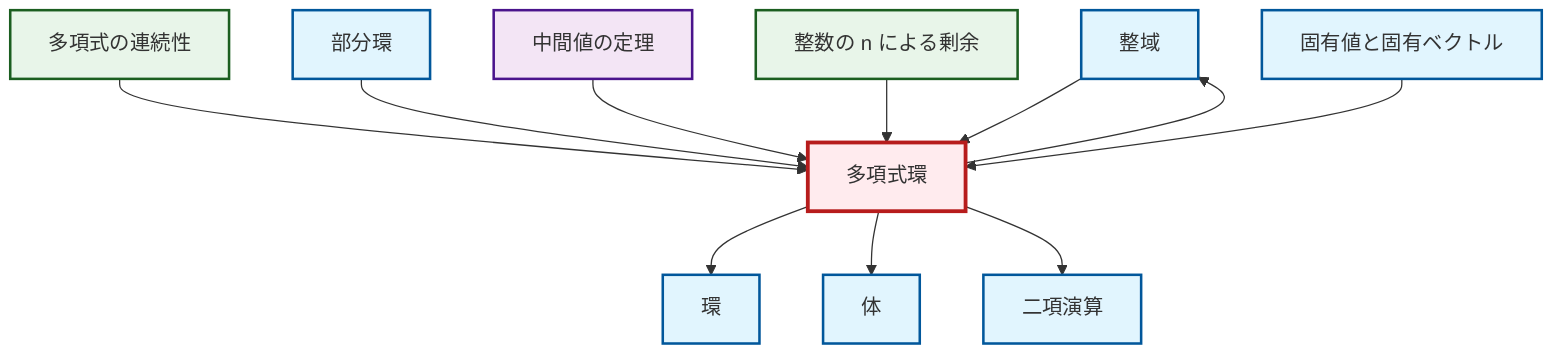 graph TD
    classDef definition fill:#e1f5fe,stroke:#01579b,stroke-width:2px
    classDef theorem fill:#f3e5f5,stroke:#4a148c,stroke-width:2px
    classDef axiom fill:#fff3e0,stroke:#e65100,stroke-width:2px
    classDef example fill:#e8f5e9,stroke:#1b5e20,stroke-width:2px
    classDef current fill:#ffebee,stroke:#b71c1c,stroke-width:3px
    def-integral-domain["整域"]:::definition
    def-binary-operation["二項演算"]:::definition
    def-subring["部分環"]:::definition
    ex-polynomial-continuity["多項式の連続性"]:::example
    ex-quotient-integers-mod-n["整数の n による剰余"]:::example
    def-field["体"]:::definition
    thm-intermediate-value["中間値の定理"]:::theorem
    def-ring["環"]:::definition
    def-polynomial-ring["多項式環"]:::definition
    def-eigenvalue-eigenvector["固有値と固有ベクトル"]:::definition
    def-polynomial-ring --> def-ring
    ex-polynomial-continuity --> def-polynomial-ring
    def-subring --> def-polynomial-ring
    def-polynomial-ring --> def-field
    thm-intermediate-value --> def-polynomial-ring
    ex-quotient-integers-mod-n --> def-polynomial-ring
    def-polynomial-ring --> def-binary-operation
    def-integral-domain --> def-polynomial-ring
    def-polynomial-ring --> def-integral-domain
    def-eigenvalue-eigenvector --> def-polynomial-ring
    class def-polynomial-ring current